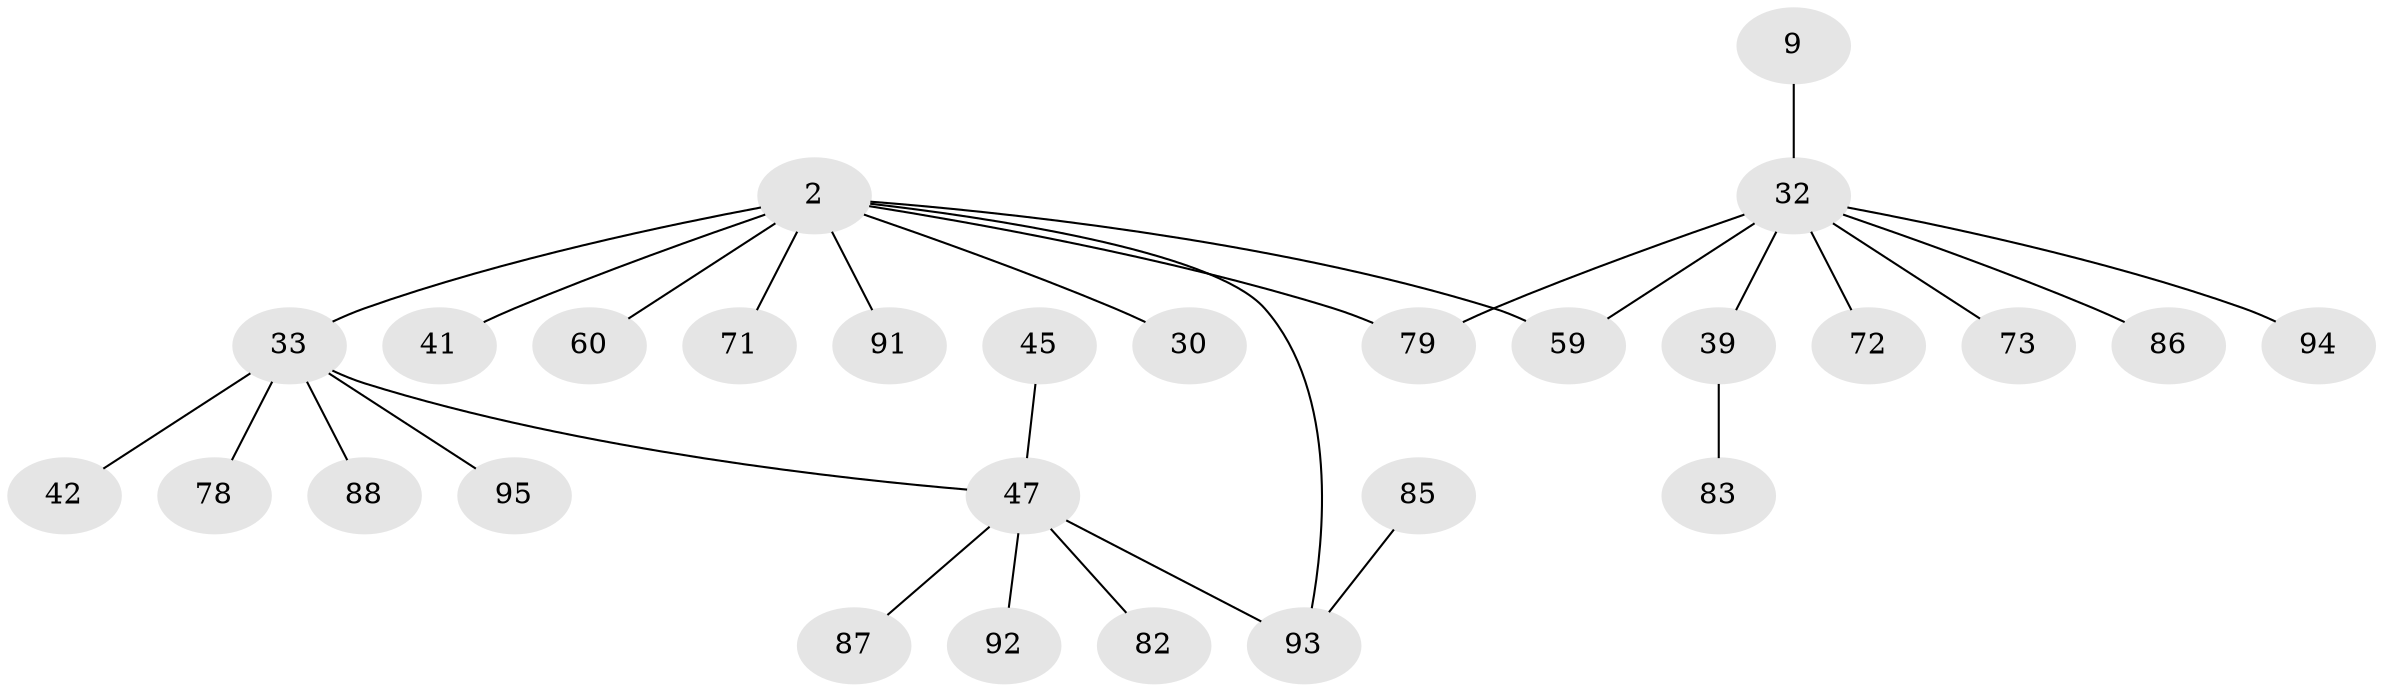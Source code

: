 // original degree distribution, {7: 0.010526315789473684, 5: 0.07368421052631578, 3: 0.12631578947368421, 6: 0.010526315789473684, 4: 0.07368421052631578, 1: 0.4842105263157895, 2: 0.22105263157894736}
// Generated by graph-tools (version 1.1) at 2025/45/03/04/25 21:45:05]
// undirected, 28 vertices, 29 edges
graph export_dot {
graph [start="1"]
  node [color=gray90,style=filled];
  2 [super="+1"];
  9;
  30;
  32 [super="+19"];
  33 [super="+10+5"];
  39 [super="+35"];
  41;
  42;
  45;
  47 [super="+13+36"];
  59 [super="+15"];
  60 [super="+14"];
  71 [super="+64"];
  72;
  73;
  78;
  79 [super="+44"];
  82;
  83 [super="+62"];
  85;
  86 [super="+84"];
  87;
  88 [super="+28+51+63+57+67+68+77"];
  91;
  92 [super="+74"];
  93 [super="+40+54"];
  94 [super="+69"];
  95 [super="+90"];
  2 -- 91;
  2 -- 41;
  2 -- 30;
  2 -- 33 [weight=2];
  2 -- 59;
  2 -- 79;
  2 -- 60;
  2 -- 93;
  2 -- 71;
  9 -- 32;
  32 -- 72;
  32 -- 73;
  32 -- 39 [weight=2];
  32 -- 59;
  32 -- 79;
  32 -- 94;
  32 -- 86;
  33 -- 78;
  33 -- 47 [weight=2];
  33 -- 42;
  33 -- 88;
  33 -- 95;
  39 -- 83;
  45 -- 47;
  47 -- 87;
  47 -- 82;
  47 -- 93 [weight=2];
  47 -- 92;
  85 -- 93;
}
